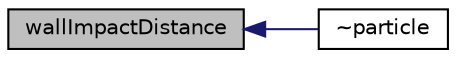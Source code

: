 digraph "wallImpactDistance"
{
  bgcolor="transparent";
  edge [fontname="Helvetica",fontsize="10",labelfontname="Helvetica",labelfontsize="10"];
  node [fontname="Helvetica",fontsize="10",shape=record];
  rankdir="LR";
  Node4338 [label="wallImpactDistance",height=0.2,width=0.4,color="black", fillcolor="grey75", style="filled", fontcolor="black"];
  Node4338 -> Node4339 [dir="back",color="midnightblue",fontsize="10",style="solid",fontname="Helvetica"];
  Node4339 [label="~particle",height=0.2,width=0.4,color="black",URL="$a24721.html#a21cc76910d09c0550f6ce9f2ed3b2f52",tooltip="Destructor. "];
}
